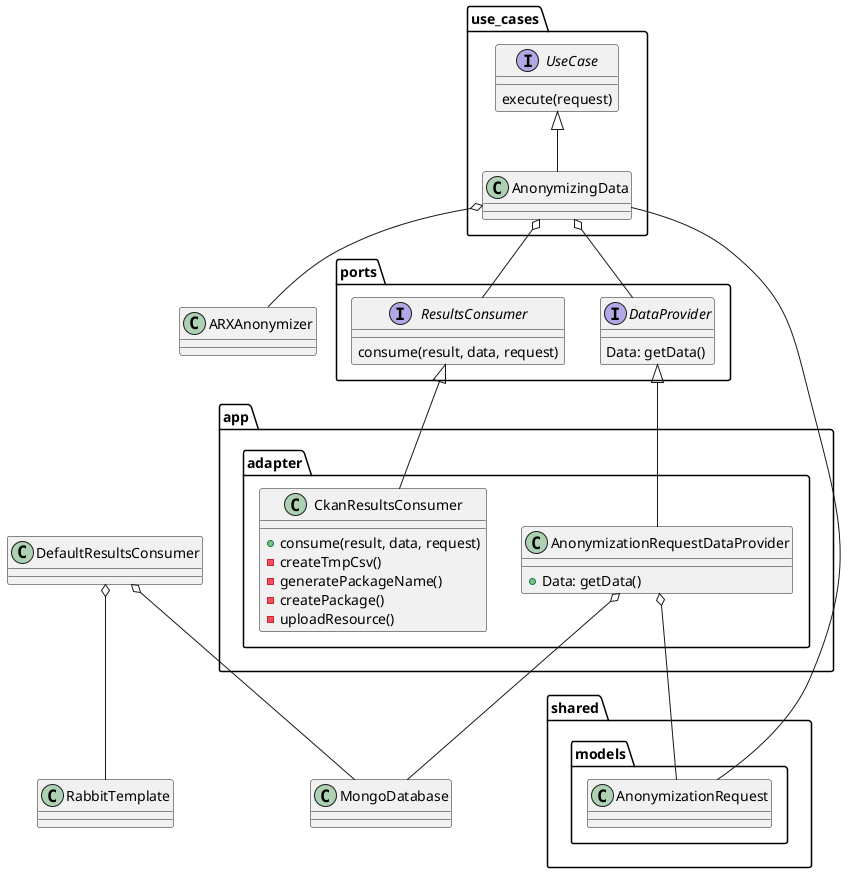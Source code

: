 @startuml

package use_cases {
    interface UseCase {
        execute(request)
    }
    class AnonymizingData
}

package ports {
    interface DataProvider {
        Data: getData()
    }
    interface ResultsConsumer {
        consume(result, data, request)
    }
}

package app.adapter {
    class AnonymizationRequestDataProvider {
        + Data: getData()
    }

    class CkanResultsConsumer {
        + consume(result, data, request)
        - createTmpCsv()
        - generatePackageName()
        - createPackage()
        - uploadResource()
    }
}

package shared.models {
    class AnonymizationRequest
}

class ARXAnonymizer

UseCase <|-- AnonymizingData
AnonymizingData o-- DataProvider
AnonymizingData o-- ResultsConsumer
AnonymizingData o-- ARXAnonymizer


DataProvider <|-- AnonymizationRequestDataProvider


ResultsConsumer <|-- CkanResultsConsumer

DefaultResultsConsumer o-- MongoDatabase
DefaultResultsConsumer o-- RabbitTemplate

AnonymizationRequestDataProvider o-- AnonymizationRequest
AnonymizationRequestDataProvider o-- MongoDatabase

AnonymizingData -- AnonymizationRequest


@enduml
